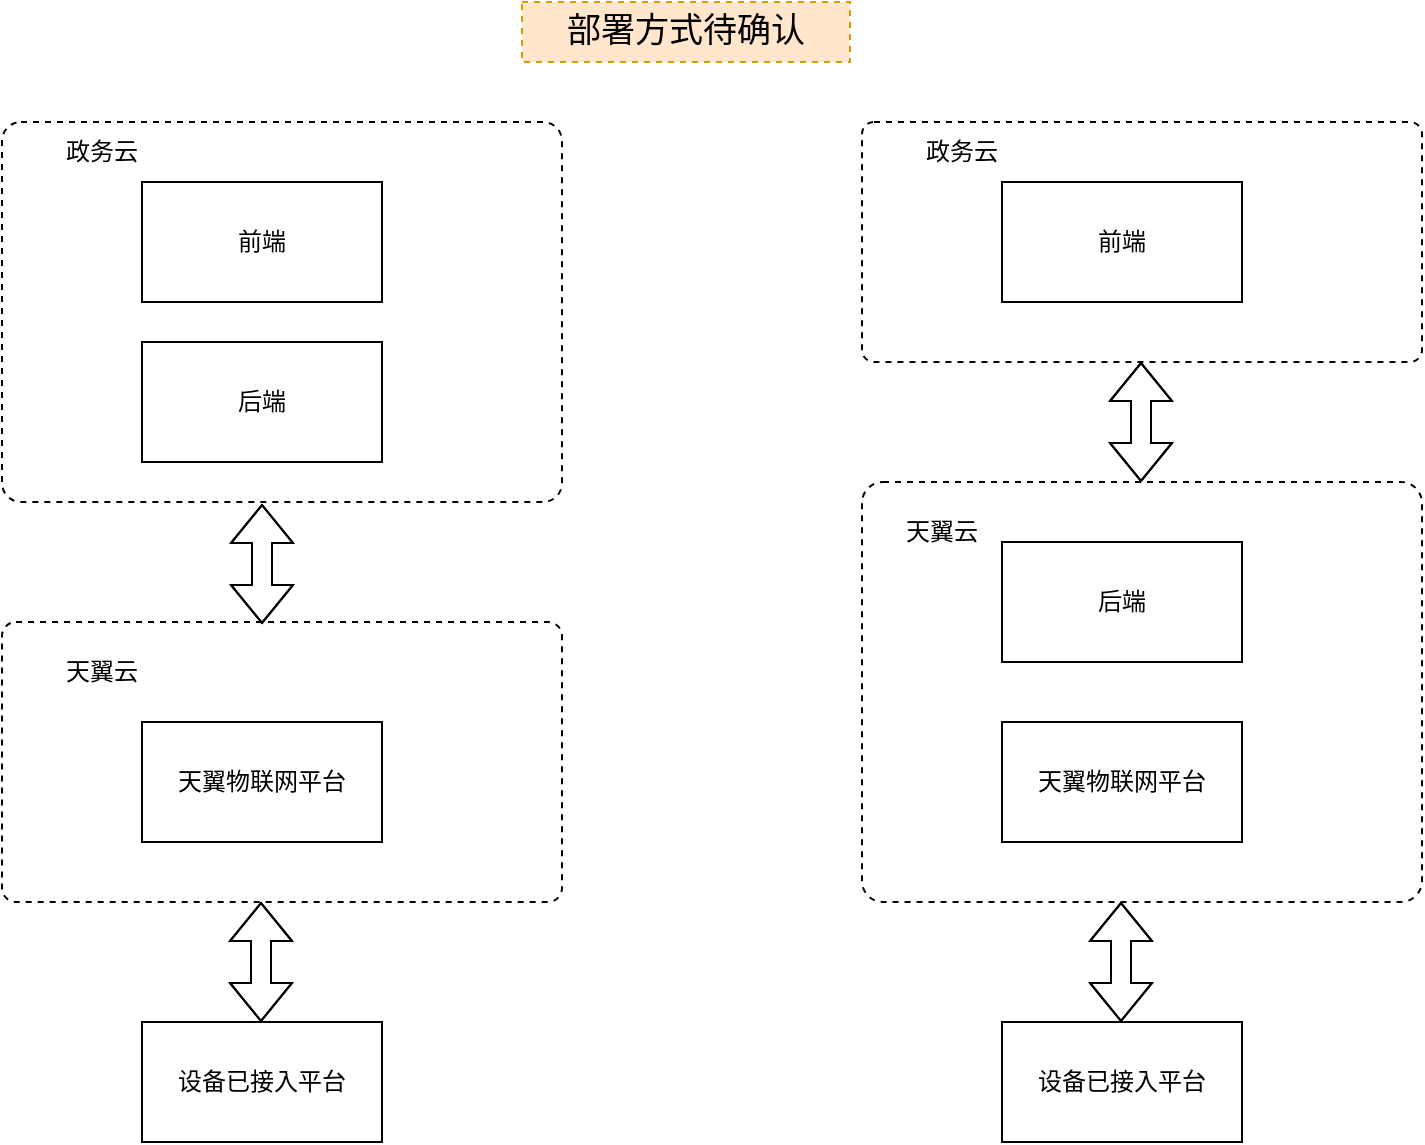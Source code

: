 <mxfile version="20.2.7" type="github">
  <diagram id="StOS1vzUrXjeFybrNEK_" name="第 1 页">
    <mxGraphModel dx="953" dy="579" grid="1" gridSize="10" guides="1" tooltips="1" connect="1" arrows="1" fold="1" page="1" pageScale="1" pageWidth="827" pageHeight="1169" math="0" shadow="0">
      <root>
        <mxCell id="0" />
        <mxCell id="1" parent="0" />
        <mxCell id="o9fWoudc14TNuLw_aVvr-15" value="" style="rounded=1;whiteSpace=wrap;html=1;arcSize=5;dashed=1;" vertex="1" parent="1">
          <mxGeometry x="490" y="240" width="280" height="210" as="geometry" />
        </mxCell>
        <mxCell id="o9fWoudc14TNuLw_aVvr-13" value="" style="rounded=1;whiteSpace=wrap;html=1;arcSize=5;dashed=1;" vertex="1" parent="1">
          <mxGeometry x="60" y="310" width="280" height="140" as="geometry" />
        </mxCell>
        <mxCell id="o9fWoudc14TNuLw_aVvr-3" value="" style="rounded=1;whiteSpace=wrap;html=1;arcSize=5;dashed=1;" vertex="1" parent="1">
          <mxGeometry x="60" y="60" width="280" height="190" as="geometry" />
        </mxCell>
        <mxCell id="o9fWoudc14TNuLw_aVvr-1" value="前端" style="rounded=0;whiteSpace=wrap;html=1;" vertex="1" parent="1">
          <mxGeometry x="130" y="90" width="120" height="60" as="geometry" />
        </mxCell>
        <mxCell id="o9fWoudc14TNuLw_aVvr-2" value="后端" style="rounded=0;whiteSpace=wrap;html=1;" vertex="1" parent="1">
          <mxGeometry x="130" y="170" width="120" height="60" as="geometry" />
        </mxCell>
        <mxCell id="o9fWoudc14TNuLw_aVvr-4" value="天翼物联网平台" style="rounded=0;whiteSpace=wrap;html=1;" vertex="1" parent="1">
          <mxGeometry x="130" y="360" width="120" height="60" as="geometry" />
        </mxCell>
        <mxCell id="o9fWoudc14TNuLw_aVvr-5" value="设备已接入平台" style="rounded=0;whiteSpace=wrap;html=1;" vertex="1" parent="1">
          <mxGeometry x="130" y="510" width="120" height="60" as="geometry" />
        </mxCell>
        <mxCell id="o9fWoudc14TNuLw_aVvr-6" value="政务云" style="text;html=1;strokeColor=none;fillColor=none;align=center;verticalAlign=middle;whiteSpace=wrap;rounded=0;" vertex="1" parent="1">
          <mxGeometry x="80" y="60" width="60" height="30" as="geometry" />
        </mxCell>
        <mxCell id="o9fWoudc14TNuLw_aVvr-7" value="" style="rounded=1;whiteSpace=wrap;html=1;arcSize=5;dashed=1;" vertex="1" parent="1">
          <mxGeometry x="490" y="60" width="280" height="120" as="geometry" />
        </mxCell>
        <mxCell id="o9fWoudc14TNuLw_aVvr-8" value="前端" style="rounded=0;whiteSpace=wrap;html=1;" vertex="1" parent="1">
          <mxGeometry x="560" y="90" width="120" height="60" as="geometry" />
        </mxCell>
        <mxCell id="o9fWoudc14TNuLw_aVvr-9" value="后端" style="rounded=0;whiteSpace=wrap;html=1;" vertex="1" parent="1">
          <mxGeometry x="560" y="270" width="120" height="60" as="geometry" />
        </mxCell>
        <mxCell id="o9fWoudc14TNuLw_aVvr-10" value="天翼物联网平台" style="rounded=0;whiteSpace=wrap;html=1;" vertex="1" parent="1">
          <mxGeometry x="560" y="360" width="120" height="60" as="geometry" />
        </mxCell>
        <mxCell id="o9fWoudc14TNuLw_aVvr-11" value="设备已接入平台" style="rounded=0;whiteSpace=wrap;html=1;" vertex="1" parent="1">
          <mxGeometry x="560" y="510" width="120" height="60" as="geometry" />
        </mxCell>
        <mxCell id="o9fWoudc14TNuLw_aVvr-12" value="政务云" style="text;html=1;strokeColor=none;fillColor=none;align=center;verticalAlign=middle;whiteSpace=wrap;rounded=0;" vertex="1" parent="1">
          <mxGeometry x="510" y="60" width="60" height="30" as="geometry" />
        </mxCell>
        <mxCell id="o9fWoudc14TNuLw_aVvr-14" value="天翼云" style="text;html=1;strokeColor=none;fillColor=none;align=center;verticalAlign=middle;whiteSpace=wrap;rounded=0;" vertex="1" parent="1">
          <mxGeometry x="80" y="320" width="60" height="30" as="geometry" />
        </mxCell>
        <mxCell id="o9fWoudc14TNuLw_aVvr-16" value="天翼云" style="text;html=1;strokeColor=none;fillColor=none;align=center;verticalAlign=middle;whiteSpace=wrap;rounded=0;" vertex="1" parent="1">
          <mxGeometry x="500" y="250" width="60" height="30" as="geometry" />
        </mxCell>
        <mxCell id="o9fWoudc14TNuLw_aVvr-18" value="" style="shape=flexArrow;endArrow=classic;startArrow=classic;html=1;rounded=0;" edge="1" parent="1">
          <mxGeometry width="100" height="100" relative="1" as="geometry">
            <mxPoint x="190" y="311" as="sourcePoint" />
            <mxPoint x="190" y="251" as="targetPoint" />
            <Array as="points">
              <mxPoint x="190" y="291" />
            </Array>
          </mxGeometry>
        </mxCell>
        <mxCell id="o9fWoudc14TNuLw_aVvr-19" value="" style="shape=flexArrow;endArrow=classic;startArrow=classic;html=1;rounded=0;" edge="1" parent="1">
          <mxGeometry width="100" height="100" relative="1" as="geometry">
            <mxPoint x="189.5" y="510" as="sourcePoint" />
            <mxPoint x="189.5" y="450" as="targetPoint" />
            <Array as="points">
              <mxPoint x="189.5" y="490" />
            </Array>
          </mxGeometry>
        </mxCell>
        <mxCell id="o9fWoudc14TNuLw_aVvr-20" value="" style="shape=flexArrow;endArrow=classic;startArrow=classic;html=1;rounded=0;" edge="1" parent="1">
          <mxGeometry width="100" height="100" relative="1" as="geometry">
            <mxPoint x="619.5" y="510" as="sourcePoint" />
            <mxPoint x="619.5" y="450" as="targetPoint" />
            <Array as="points">
              <mxPoint x="619.5" y="490" />
            </Array>
          </mxGeometry>
        </mxCell>
        <mxCell id="o9fWoudc14TNuLw_aVvr-21" value="" style="shape=flexArrow;endArrow=classic;startArrow=classic;html=1;rounded=0;" edge="1" parent="1">
          <mxGeometry width="100" height="100" relative="1" as="geometry">
            <mxPoint x="629.5" y="240" as="sourcePoint" />
            <mxPoint x="629.5" y="180" as="targetPoint" />
            <Array as="points">
              <mxPoint x="629.5" y="220" />
            </Array>
          </mxGeometry>
        </mxCell>
        <mxCell id="o9fWoudc14TNuLw_aVvr-22" value="部署方式待确认" style="text;html=1;strokeColor=#d79b00;fillColor=#ffe6cc;align=center;verticalAlign=middle;whiteSpace=wrap;rounded=0;dashed=1;spacing=3;fontSize=17;" vertex="1" parent="1">
          <mxGeometry x="320" width="164" height="30" as="geometry" />
        </mxCell>
      </root>
    </mxGraphModel>
  </diagram>
</mxfile>
